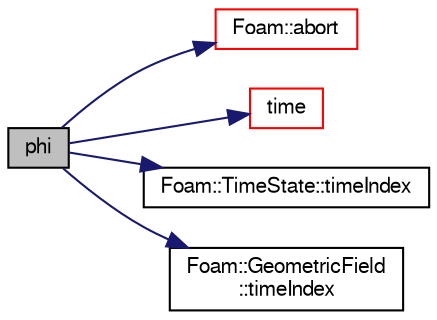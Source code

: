 digraph "phi"
{
  bgcolor="transparent";
  edge [fontname="FreeSans",fontsize="10",labelfontname="FreeSans",labelfontsize="10"];
  node [fontname="FreeSans",fontsize="10",shape=record];
  rankdir="LR";
  Node26537 [label="phi",height=0.2,width=0.4,color="black", fillcolor="grey75", style="filled", fontcolor="black"];
  Node26537 -> Node26538 [color="midnightblue",fontsize="10",style="solid",fontname="FreeSans"];
  Node26538 [label="Foam::abort",height=0.2,width=0.4,color="red",URL="$a21124.html#a447107a607d03e417307c203fa5fb44b"];
  Node26537 -> Node26581 [color="midnightblue",fontsize="10",style="solid",fontname="FreeSans"];
  Node26581 [label="time",height=0.2,width=0.4,color="red",URL="$a22766.html#a0d94096809fe3376b29a2a29ca11bb18",tooltip="Return the top-level database. "];
  Node26537 -> Node26583 [color="midnightblue",fontsize="10",style="solid",fontname="FreeSans"];
  Node26583 [label="Foam::TimeState::timeIndex",height=0.2,width=0.4,color="black",URL="$a26362.html#a3200afa488551227ca19102ca4c14048",tooltip="Return current time index. "];
  Node26537 -> Node26584 [color="midnightblue",fontsize="10",style="solid",fontname="FreeSans"];
  Node26584 [label="Foam::GeometricField\l::timeIndex",height=0.2,width=0.4,color="black",URL="$a22434.html#a3200afa488551227ca19102ca4c14048",tooltip="Return the time index of the field. "];
}

